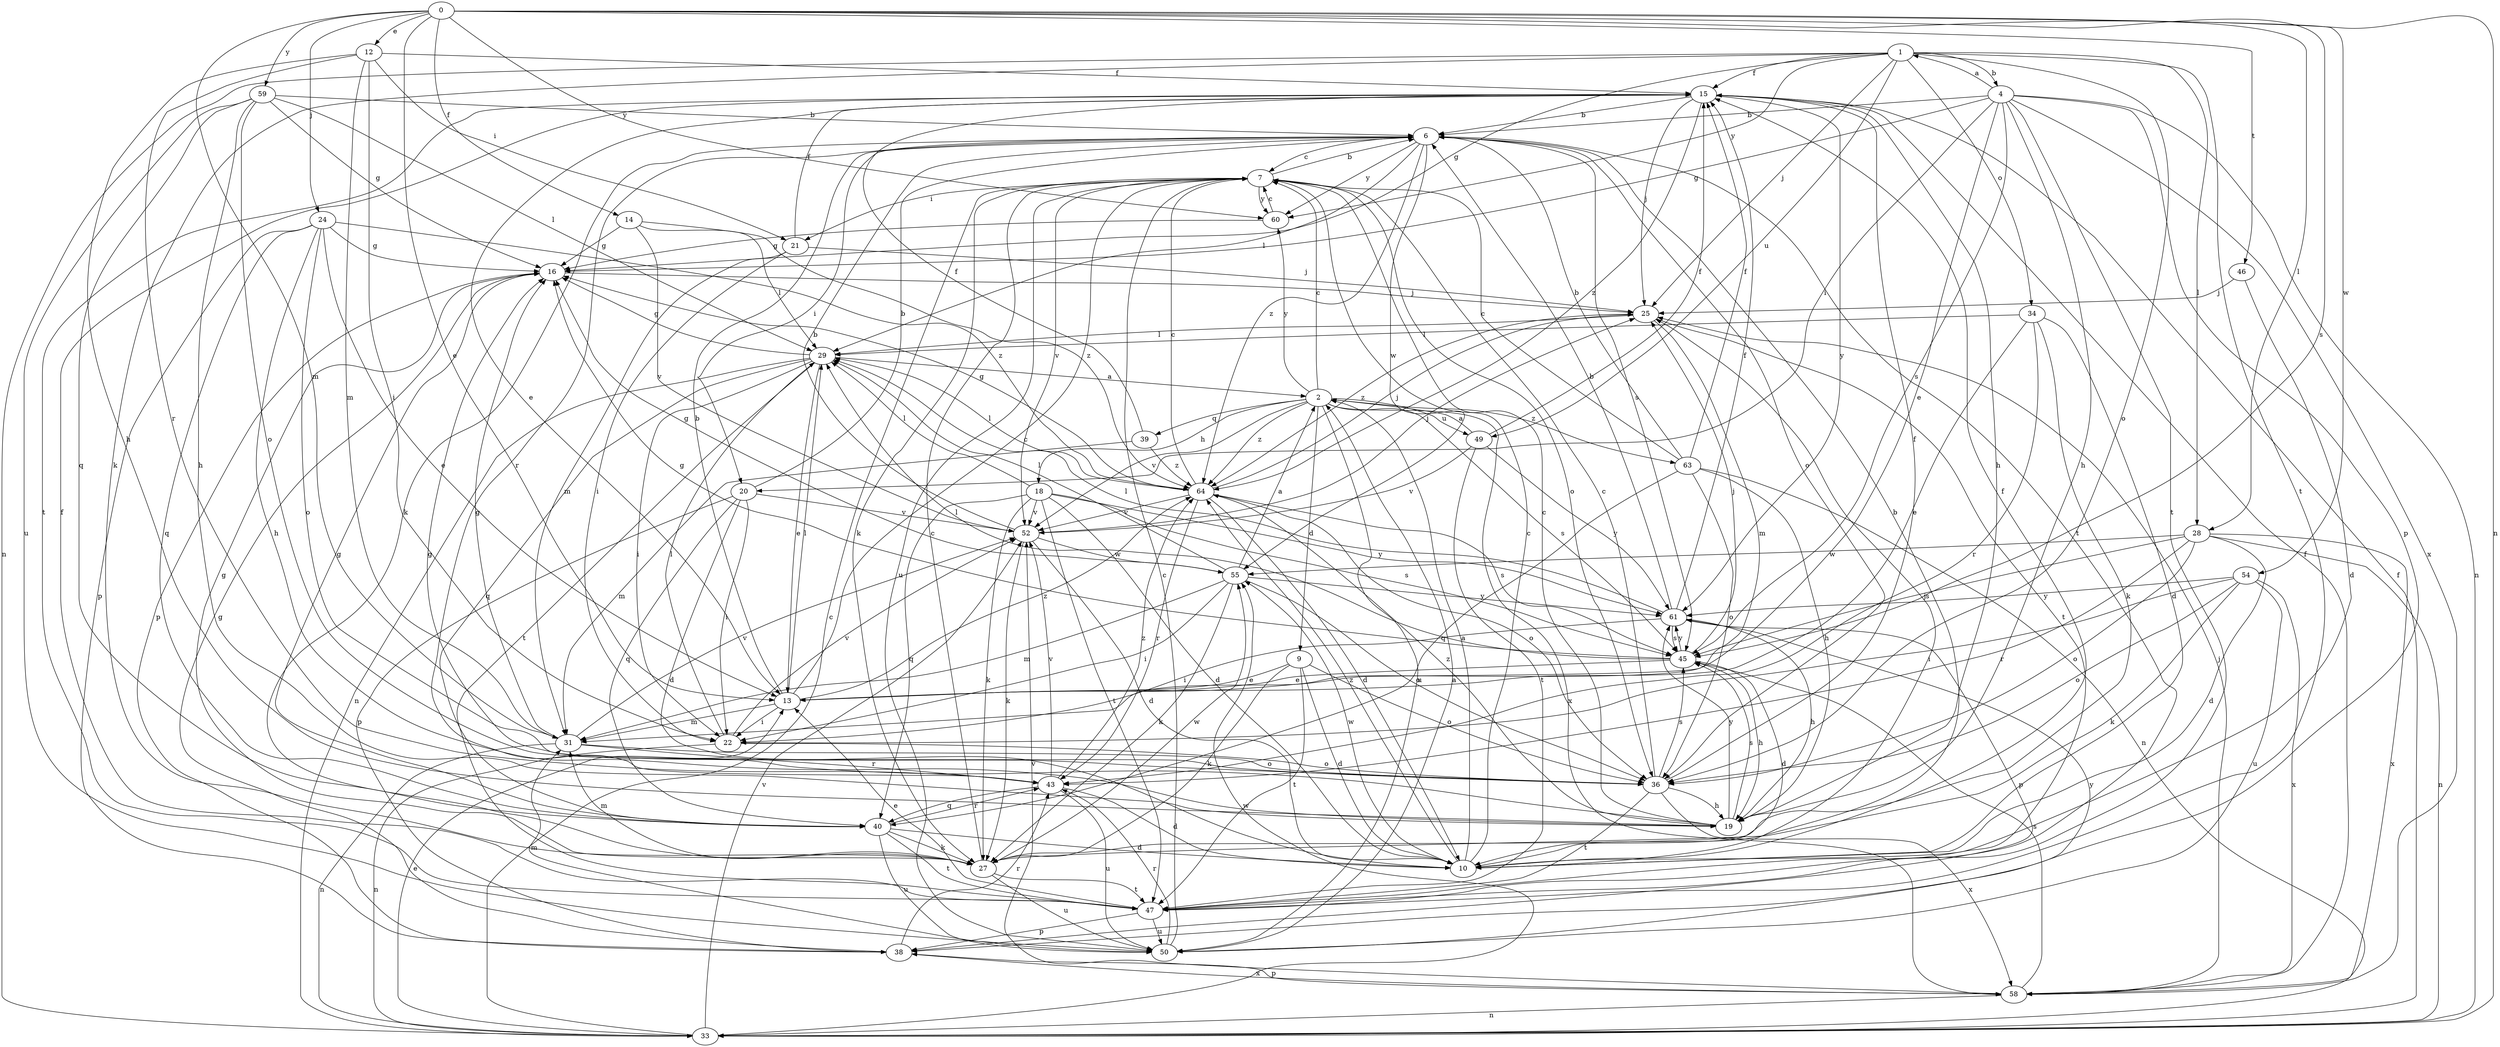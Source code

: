 strict digraph  {
0;
1;
2;
4;
6;
7;
9;
10;
12;
13;
14;
15;
16;
18;
19;
20;
21;
22;
24;
25;
27;
28;
29;
31;
33;
34;
36;
38;
39;
40;
43;
45;
46;
47;
49;
50;
52;
54;
55;
58;
59;
60;
61;
63;
64;
0 -> 12  [label=e];
0 -> 13  [label=e];
0 -> 14  [label=f];
0 -> 24  [label=j];
0 -> 28  [label=l];
0 -> 31  [label=m];
0 -> 33  [label=n];
0 -> 45  [label=s];
0 -> 46  [label=t];
0 -> 54  [label=w];
0 -> 59  [label=y];
0 -> 60  [label=y];
1 -> 4  [label=b];
1 -> 15  [label=f];
1 -> 16  [label=g];
1 -> 25  [label=j];
1 -> 27  [label=k];
1 -> 28  [label=l];
1 -> 33  [label=n];
1 -> 34  [label=o];
1 -> 36  [label=o];
1 -> 47  [label=t];
1 -> 49  [label=u];
1 -> 60  [label=y];
2 -> 7  [label=c];
2 -> 9  [label=d];
2 -> 18  [label=h];
2 -> 39  [label=q];
2 -> 45  [label=s];
2 -> 49  [label=u];
2 -> 50  [label=u];
2 -> 52  [label=v];
2 -> 58  [label=x];
2 -> 60  [label=y];
2 -> 63  [label=z];
2 -> 64  [label=z];
4 -> 1  [label=a];
4 -> 6  [label=b];
4 -> 13  [label=e];
4 -> 16  [label=g];
4 -> 19  [label=h];
4 -> 20  [label=i];
4 -> 33  [label=n];
4 -> 38  [label=p];
4 -> 45  [label=s];
4 -> 47  [label=t];
4 -> 58  [label=x];
6 -> 7  [label=c];
6 -> 20  [label=i];
6 -> 27  [label=k];
6 -> 29  [label=l];
6 -> 36  [label=o];
6 -> 43  [label=r];
6 -> 45  [label=s];
6 -> 47  [label=t];
6 -> 55  [label=w];
6 -> 60  [label=y];
6 -> 64  [label=z];
7 -> 6  [label=b];
7 -> 21  [label=i];
7 -> 27  [label=k];
7 -> 36  [label=o];
7 -> 50  [label=u];
7 -> 52  [label=v];
7 -> 60  [label=y];
9 -> 10  [label=d];
9 -> 13  [label=e];
9 -> 27  [label=k];
9 -> 36  [label=o];
9 -> 47  [label=t];
10 -> 2  [label=a];
10 -> 6  [label=b];
10 -> 7  [label=c];
10 -> 15  [label=f];
10 -> 25  [label=j];
10 -> 55  [label=w];
10 -> 64  [label=z];
12 -> 15  [label=f];
12 -> 19  [label=h];
12 -> 21  [label=i];
12 -> 22  [label=i];
12 -> 31  [label=m];
12 -> 43  [label=r];
13 -> 6  [label=b];
13 -> 7  [label=c];
13 -> 22  [label=i];
13 -> 29  [label=l];
13 -> 31  [label=m];
13 -> 64  [label=z];
14 -> 16  [label=g];
14 -> 29  [label=l];
14 -> 52  [label=v];
14 -> 64  [label=z];
15 -> 6  [label=b];
15 -> 13  [label=e];
15 -> 19  [label=h];
15 -> 25  [label=j];
15 -> 47  [label=t];
15 -> 61  [label=y];
15 -> 64  [label=z];
16 -> 25  [label=j];
16 -> 38  [label=p];
18 -> 10  [label=d];
18 -> 27  [label=k];
18 -> 29  [label=l];
18 -> 40  [label=q];
18 -> 45  [label=s];
18 -> 47  [label=t];
18 -> 52  [label=v];
18 -> 61  [label=y];
19 -> 7  [label=c];
19 -> 16  [label=g];
19 -> 45  [label=s];
19 -> 61  [label=y];
19 -> 64  [label=z];
20 -> 6  [label=b];
20 -> 10  [label=d];
20 -> 22  [label=i];
20 -> 38  [label=p];
20 -> 40  [label=q];
20 -> 52  [label=v];
21 -> 15  [label=f];
21 -> 22  [label=i];
21 -> 25  [label=j];
21 -> 31  [label=m];
22 -> 29  [label=l];
22 -> 33  [label=n];
22 -> 36  [label=o];
22 -> 52  [label=v];
24 -> 13  [label=e];
24 -> 16  [label=g];
24 -> 19  [label=h];
24 -> 36  [label=o];
24 -> 38  [label=p];
24 -> 40  [label=q];
24 -> 64  [label=z];
25 -> 29  [label=l];
25 -> 31  [label=m];
25 -> 47  [label=t];
25 -> 64  [label=z];
27 -> 7  [label=c];
27 -> 16  [label=g];
27 -> 31  [label=m];
27 -> 47  [label=t];
27 -> 50  [label=u];
27 -> 55  [label=w];
28 -> 10  [label=d];
28 -> 33  [label=n];
28 -> 36  [label=o];
28 -> 43  [label=r];
28 -> 45  [label=s];
28 -> 55  [label=w];
28 -> 58  [label=x];
29 -> 2  [label=a];
29 -> 13  [label=e];
29 -> 16  [label=g];
29 -> 22  [label=i];
29 -> 33  [label=n];
29 -> 40  [label=q];
29 -> 47  [label=t];
31 -> 16  [label=g];
31 -> 33  [label=n];
31 -> 36  [label=o];
31 -> 43  [label=r];
31 -> 52  [label=v];
33 -> 7  [label=c];
33 -> 13  [label=e];
33 -> 15  [label=f];
33 -> 52  [label=v];
33 -> 55  [label=w];
34 -> 10  [label=d];
34 -> 13  [label=e];
34 -> 27  [label=k];
34 -> 29  [label=l];
34 -> 43  [label=r];
36 -> 7  [label=c];
36 -> 15  [label=f];
36 -> 19  [label=h];
36 -> 45  [label=s];
36 -> 47  [label=t];
36 -> 58  [label=x];
38 -> 16  [label=g];
38 -> 43  [label=r];
38 -> 58  [label=x];
39 -> 15  [label=f];
39 -> 31  [label=m];
39 -> 64  [label=z];
40 -> 10  [label=d];
40 -> 16  [label=g];
40 -> 27  [label=k];
40 -> 43  [label=r];
40 -> 47  [label=t];
40 -> 50  [label=u];
43 -> 10  [label=d];
43 -> 40  [label=q];
43 -> 50  [label=u];
43 -> 52  [label=v];
43 -> 64  [label=z];
45 -> 10  [label=d];
45 -> 13  [label=e];
45 -> 16  [label=g];
45 -> 19  [label=h];
45 -> 25  [label=j];
45 -> 29  [label=l];
45 -> 61  [label=y];
46 -> 10  [label=d];
46 -> 25  [label=j];
47 -> 13  [label=e];
47 -> 15  [label=f];
47 -> 38  [label=p];
47 -> 50  [label=u];
49 -> 2  [label=a];
49 -> 15  [label=f];
49 -> 47  [label=t];
49 -> 52  [label=v];
49 -> 61  [label=y];
50 -> 2  [label=a];
50 -> 7  [label=c];
50 -> 31  [label=m];
50 -> 43  [label=r];
50 -> 61  [label=y];
52 -> 6  [label=b];
52 -> 10  [label=d];
52 -> 25  [label=j];
52 -> 27  [label=k];
52 -> 55  [label=w];
54 -> 22  [label=i];
54 -> 27  [label=k];
54 -> 36  [label=o];
54 -> 50  [label=u];
54 -> 58  [label=x];
54 -> 61  [label=y];
55 -> 2  [label=a];
55 -> 16  [label=g];
55 -> 22  [label=i];
55 -> 27  [label=k];
55 -> 29  [label=l];
55 -> 31  [label=m];
55 -> 36  [label=o];
55 -> 61  [label=y];
58 -> 15  [label=f];
58 -> 25  [label=j];
58 -> 33  [label=n];
58 -> 38  [label=p];
58 -> 45  [label=s];
58 -> 52  [label=v];
59 -> 6  [label=b];
59 -> 16  [label=g];
59 -> 19  [label=h];
59 -> 29  [label=l];
59 -> 36  [label=o];
59 -> 40  [label=q];
59 -> 50  [label=u];
60 -> 7  [label=c];
60 -> 16  [label=g];
61 -> 6  [label=b];
61 -> 15  [label=f];
61 -> 19  [label=h];
61 -> 22  [label=i];
61 -> 29  [label=l];
61 -> 38  [label=p];
61 -> 45  [label=s];
63 -> 6  [label=b];
63 -> 7  [label=c];
63 -> 15  [label=f];
63 -> 19  [label=h];
63 -> 33  [label=n];
63 -> 36  [label=o];
63 -> 40  [label=q];
64 -> 7  [label=c];
64 -> 10  [label=d];
64 -> 16  [label=g];
64 -> 25  [label=j];
64 -> 29  [label=l];
64 -> 36  [label=o];
64 -> 43  [label=r];
64 -> 45  [label=s];
64 -> 52  [label=v];
}
